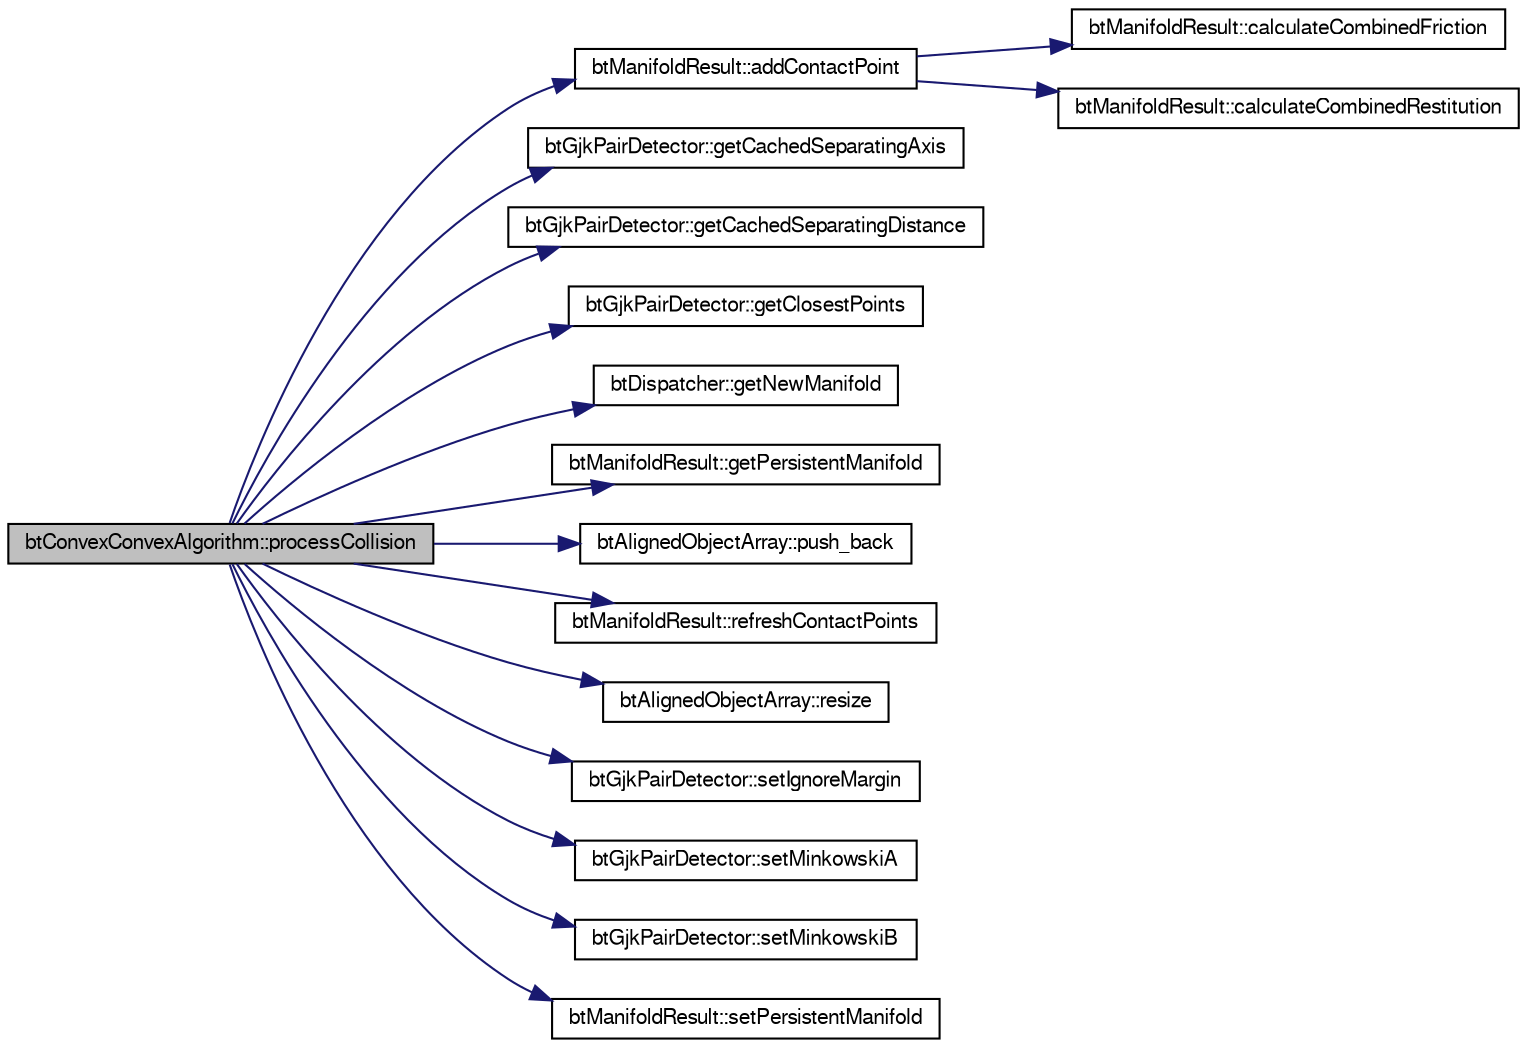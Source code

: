 digraph G
{
  bgcolor="transparent";
  edge [fontname="FreeSans",fontsize=10,labelfontname="FreeSans",labelfontsize=10];
  node [fontname="FreeSans",fontsize=10,shape=record];
  rankdir=LR;
  Node1 [label="btConvexConvexAlgorithm::processCollision",height=0.2,width=0.4,color="black", fillcolor="grey75", style="filled" fontcolor="black"];
  Node1 -> Node2 [color="midnightblue",fontsize=10,style="solid"];
  Node2 [label="btManifoldResult::addContactPoint",height=0.2,width=0.4,color="black",URL="$classbt_manifold_result.html#ebe32f0c202d988d0458e88d768602c6"];
  Node2 -> Node3 [color="midnightblue",fontsize=10,style="solid"];
  Node3 [label="btManifoldResult::calculateCombinedFriction",height=0.2,width=0.4,color="black",URL="$classbt_manifold_result.html#162717dce3ef3a756ae55ec04a179ed5",tooltip="User can override this material combiner by implementing gContactAddedCallback and..."];
  Node2 -> Node4 [color="midnightblue",fontsize=10,style="solid"];
  Node4 [label="btManifoldResult::calculateCombinedRestitution",height=0.2,width=0.4,color="black",URL="$classbt_manifold_result.html#a4419fc3b0d13ccc2cbfd7739b047c04",tooltip="in the future we can let the user override the methods to combine restitution and..."];
  Node1 -> Node5 [color="midnightblue",fontsize=10,style="solid"];
  Node5 [label="btGjkPairDetector::getCachedSeparatingAxis",height=0.2,width=0.4,color="black",URL="$classbt_gjk_pair_detector.html#1a812a6b875660bc66de1a60bf6a76ab"];
  Node1 -> Node6 [color="midnightblue",fontsize=10,style="solid"];
  Node6 [label="btGjkPairDetector::getCachedSeparatingDistance",height=0.2,width=0.4,color="black",URL="$classbt_gjk_pair_detector.html#e27d863f35ce718af83c46a896e80fd6"];
  Node1 -> Node7 [color="midnightblue",fontsize=10,style="solid"];
  Node7 [label="btGjkPairDetector::getClosestPoints",height=0.2,width=0.4,color="black",URL="$classbt_gjk_pair_detector.html#42505a0ccc728c82595febe9af3a3bc8"];
  Node1 -> Node8 [color="midnightblue",fontsize=10,style="solid"];
  Node8 [label="btDispatcher::getNewManifold",height=0.2,width=0.4,color="black",URL="$classbt_dispatcher.html#8c7798c84a4ec8da239b70797fa5abf2"];
  Node1 -> Node9 [color="midnightblue",fontsize=10,style="solid"];
  Node9 [label="btManifoldResult::getPersistentManifold",height=0.2,width=0.4,color="black",URL="$classbt_manifold_result.html#1c5ab928075fd6a12ebcf54e7e95b534"];
  Node1 -> Node10 [color="midnightblue",fontsize=10,style="solid"];
  Node10 [label="btAlignedObjectArray::push_back",height=0.2,width=0.4,color="black",URL="$classbt_aligned_object_array.html#d61e10166e2c00f487095d3482b9edd1"];
  Node1 -> Node11 [color="midnightblue",fontsize=10,style="solid"];
  Node11 [label="btManifoldResult::refreshContactPoints",height=0.2,width=0.4,color="black",URL="$classbt_manifold_result.html#dbcfd865252ac9dc8a3543f404e2dcf1"];
  Node1 -> Node12 [color="midnightblue",fontsize=10,style="solid"];
  Node12 [label="btAlignedObjectArray::resize",height=0.2,width=0.4,color="black",URL="$classbt_aligned_object_array.html#6a48cd9cb91d0cfa50ee1c70ef485190"];
  Node1 -> Node13 [color="midnightblue",fontsize=10,style="solid"];
  Node13 [label="btGjkPairDetector::setIgnoreMargin",height=0.2,width=0.4,color="black",URL="$classbt_gjk_pair_detector.html#93e9752920c57c39faca247fc005750e",tooltip="don&#39;t use setIgnoreMargin, it&#39;s for Bullet&#39;s internal use"];
  Node1 -> Node14 [color="midnightblue",fontsize=10,style="solid"];
  Node14 [label="btGjkPairDetector::setMinkowskiA",height=0.2,width=0.4,color="black",URL="$classbt_gjk_pair_detector.html#a1c126f716f8c80f355ad48a5234ca73"];
  Node1 -> Node15 [color="midnightblue",fontsize=10,style="solid"];
  Node15 [label="btGjkPairDetector::setMinkowskiB",height=0.2,width=0.4,color="black",URL="$classbt_gjk_pair_detector.html#ee8fc2c182e482574ba9e819eea7b23a"];
  Node1 -> Node16 [color="midnightblue",fontsize=10,style="solid"];
  Node16 [label="btManifoldResult::setPersistentManifold",height=0.2,width=0.4,color="black",URL="$classbt_manifold_result.html#7a46d46b9a13c2896695e458c1d6df1f"];
}

